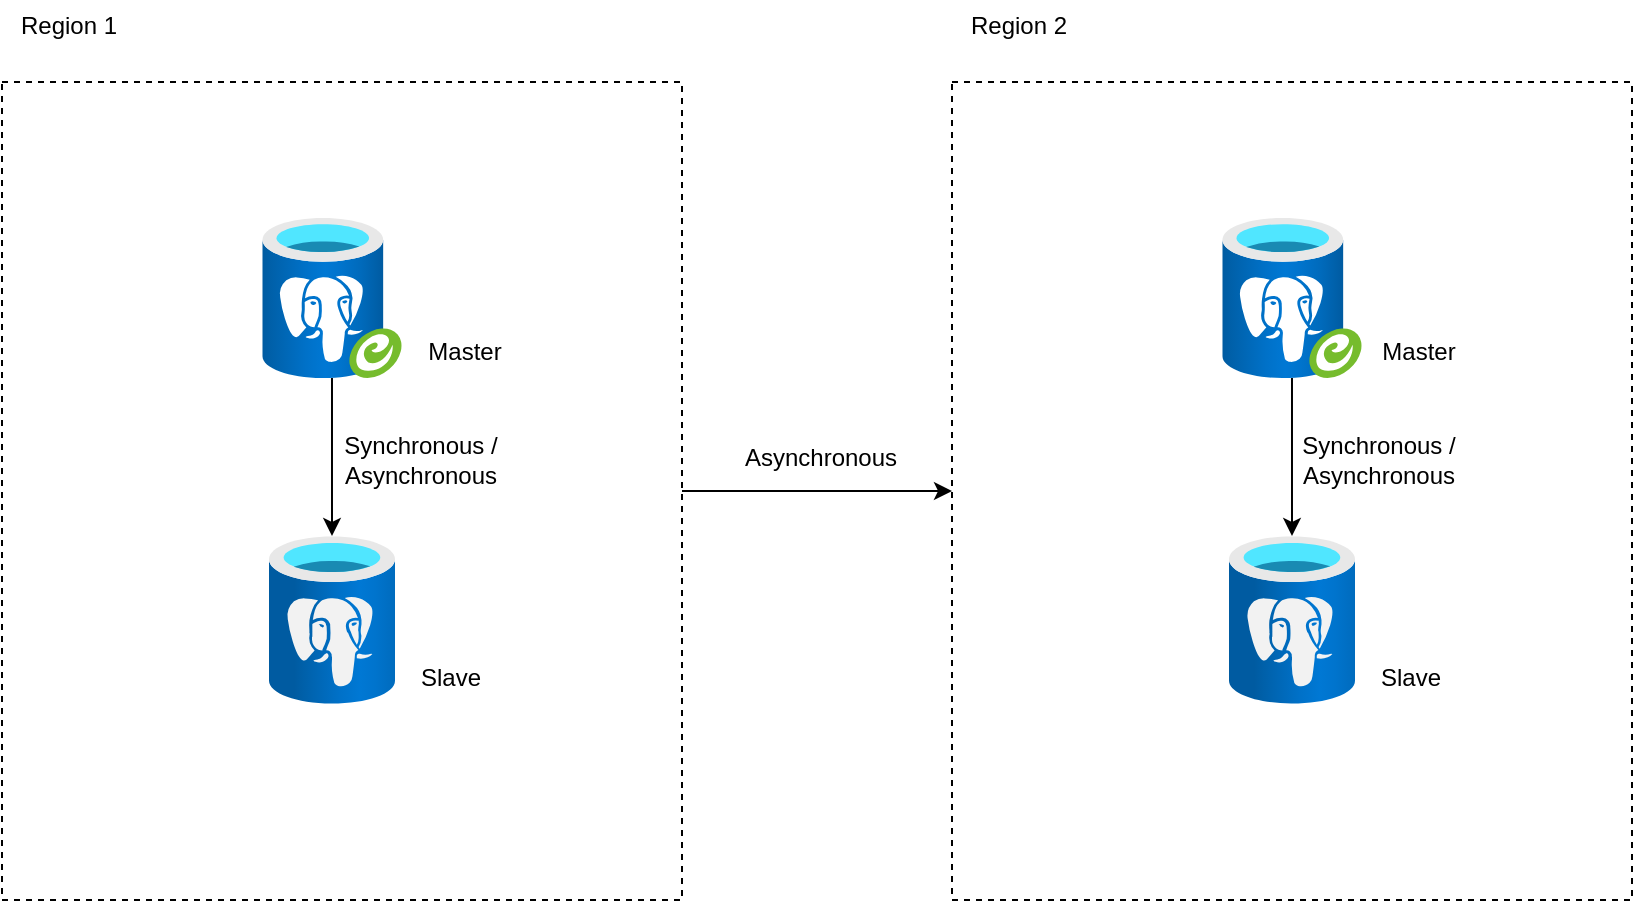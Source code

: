 <mxfile version="24.0.7" type="github">
  <diagram id="clwwVbOvjTSTpJbpwVpd" name="Page-1">
    <mxGraphModel dx="1633" dy="818" grid="0" gridSize="10" guides="1" tooltips="1" connect="1" arrows="1" fold="1" page="0" pageScale="1" pageWidth="850" pageHeight="1100" math="0" shadow="0">
      <root>
        <mxCell id="0" />
        <mxCell id="1" parent="0" />
        <mxCell id="13" style="edgeStyle=none;html=1;entryX=0;entryY=0.5;entryDx=0;entryDy=0;movable=1;resizable=1;rotatable=1;deletable=1;editable=1;connectable=1;" parent="1" source="3" target="4" edge="1">
          <mxGeometry relative="1" as="geometry" />
        </mxCell>
        <mxCell id="3" value="" style="rounded=0;whiteSpace=wrap;html=1;dashed=1;movable=0;resizable=0;rotatable=0;deletable=0;editable=0;connectable=0;" parent="1" vertex="1">
          <mxGeometry x="27" y="144" width="340" height="409" as="geometry" />
        </mxCell>
        <mxCell id="4" value="" style="rounded=0;whiteSpace=wrap;html=1;dashed=1;movable=0;resizable=0;rotatable=0;deletable=0;editable=0;connectable=0;" parent="1" vertex="1">
          <mxGeometry x="502" y="144" width="340" height="409" as="geometry" />
        </mxCell>
        <mxCell id="5" value="Region 1" style="text;html=1;align=center;verticalAlign=middle;resizable=0;points=[];autosize=1;strokeColor=none;fillColor=none;movable=0;rotatable=0;deletable=0;editable=0;connectable=0;" parent="1" vertex="1">
          <mxGeometry x="27" y="103" width="66" height="26" as="geometry" />
        </mxCell>
        <mxCell id="6" value="Region 2" style="text;html=1;align=center;verticalAlign=middle;resizable=0;points=[];autosize=1;strokeColor=none;fillColor=none;movable=0;rotatable=0;deletable=0;editable=0;connectable=0;" parent="1" vertex="1">
          <mxGeometry x="502" y="103" width="66" height="26" as="geometry" />
        </mxCell>
        <mxCell id="21" value="" style="edgeStyle=none;html=1;movable=1;resizable=1;rotatable=1;deletable=1;editable=1;connectable=1;" parent="1" source="16" target="20" edge="1">
          <mxGeometry relative="1" as="geometry" />
        </mxCell>
        <mxCell id="16" value="" style="aspect=fixed;html=1;points=[];align=center;image;fontSize=12;image=img/lib/azure2/databases/Azure_Database_PostgreSQL_Server_Group.svg;movable=0;resizable=0;rotatable=0;deletable=0;editable=0;connectable=0;" parent="1" vertex="1">
          <mxGeometry x="156.7" y="212" width="70.59" height="80" as="geometry" />
        </mxCell>
        <mxCell id="22" value="" style="edgeStyle=none;html=1;" parent="1" source="18" target="19" edge="1">
          <mxGeometry relative="1" as="geometry" />
        </mxCell>
        <mxCell id="18" value="" style="aspect=fixed;html=1;points=[];align=center;image;fontSize=12;image=img/lib/azure2/databases/Azure_Database_PostgreSQL_Server_Group.svg;movable=0;resizable=0;rotatable=0;deletable=0;editable=0;connectable=0;" parent="1" vertex="1">
          <mxGeometry x="636.7" y="212" width="70.59" height="80" as="geometry" />
        </mxCell>
        <mxCell id="19" value="" style="aspect=fixed;html=1;points=[];align=center;image;fontSize=12;image=img/lib/azure2/databases/Azure_Database_PostgreSQL_Server.svg;movable=0;resizable=0;rotatable=0;deletable=0;editable=0;connectable=0;" parent="1" vertex="1">
          <mxGeometry x="640.5" y="371" width="63" height="84" as="geometry" />
        </mxCell>
        <mxCell id="20" value="" style="aspect=fixed;html=1;points=[];align=center;image;fontSize=12;image=img/lib/azure2/databases/Azure_Database_PostgreSQL_Server.svg;movable=0;resizable=0;rotatable=0;deletable=0;editable=0;connectable=0;" parent="1" vertex="1">
          <mxGeometry x="160.5" y="371" width="63" height="84" as="geometry" />
        </mxCell>
        <mxCell id="23" value="Master" style="text;html=1;align=center;verticalAlign=middle;resizable=0;points=[];autosize=1;strokeColor=none;fillColor=none;movable=0;rotatable=0;deletable=0;editable=0;connectable=0;" parent="1" vertex="1">
          <mxGeometry x="230" y="266" width="55" height="26" as="geometry" />
        </mxCell>
        <mxCell id="25" value="Master" style="text;html=1;align=center;verticalAlign=middle;resizable=0;points=[];autosize=1;strokeColor=none;fillColor=none;movable=0;rotatable=0;deletable=0;editable=0;connectable=0;" parent="1" vertex="1">
          <mxGeometry x="707.29" y="266" width="55" height="26" as="geometry" />
        </mxCell>
        <mxCell id="26" value="Slave" style="text;html=1;align=center;verticalAlign=middle;resizable=0;points=[];autosize=1;strokeColor=none;fillColor=none;movable=0;rotatable=0;deletable=0;editable=0;connectable=0;" parent="1" vertex="1">
          <mxGeometry x="227.29" y="429" width="48" height="26" as="geometry" />
        </mxCell>
        <mxCell id="27" value="Slave" style="text;html=1;align=center;verticalAlign=middle;resizable=0;points=[];autosize=1;strokeColor=none;fillColor=none;movable=0;rotatable=0;deletable=0;editable=0;connectable=0;" parent="1" vertex="1">
          <mxGeometry x="707.29" y="429" width="48" height="26" as="geometry" />
        </mxCell>
        <mxCell id="28" value="Synchronous /&lt;div&gt;Asynchronous&lt;/div&gt;" style="text;html=1;align=center;verticalAlign=middle;resizable=1;points=[];autosize=1;strokeColor=none;fillColor=none;movable=1;rotatable=1;deletable=1;editable=1;connectable=1;locked=0;" parent="1" vertex="1">
          <mxGeometry x="667" y="312" width="95" height="41" as="geometry" />
        </mxCell>
        <mxCell id="29" value="Synchronous /&lt;div&gt;Asynchronous&lt;/div&gt;" style="text;html=1;align=center;verticalAlign=middle;resizable=0;points=[];autosize=1;strokeColor=none;fillColor=none;movable=0;rotatable=0;deletable=0;editable=0;connectable=0;locked=1;" parent="1" vertex="1">
          <mxGeometry x="188" y="312" width="95" height="41" as="geometry" />
        </mxCell>
        <mxCell id="30" value="Asynchronous" style="text;html=1;align=center;verticalAlign=middle;resizable=0;points=[];autosize=1;strokeColor=none;fillColor=none;movable=0;rotatable=0;deletable=0;editable=0;connectable=0;" parent="1" vertex="1">
          <mxGeometry x="389" y="319" width="94" height="26" as="geometry" />
        </mxCell>
      </root>
    </mxGraphModel>
  </diagram>
</mxfile>

